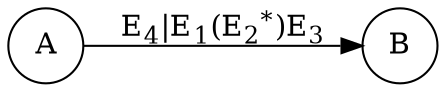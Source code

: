 digraph finite_state_machine {
    node [shape=circle];
    
    A;
    B;
    A -> B[label=<E<sub>4</sub>|E<sub>1</sub>(E<sub>2</sub><sup>*</sup>)E<sub>3</sub>>];

    rankdir="LR";
}


